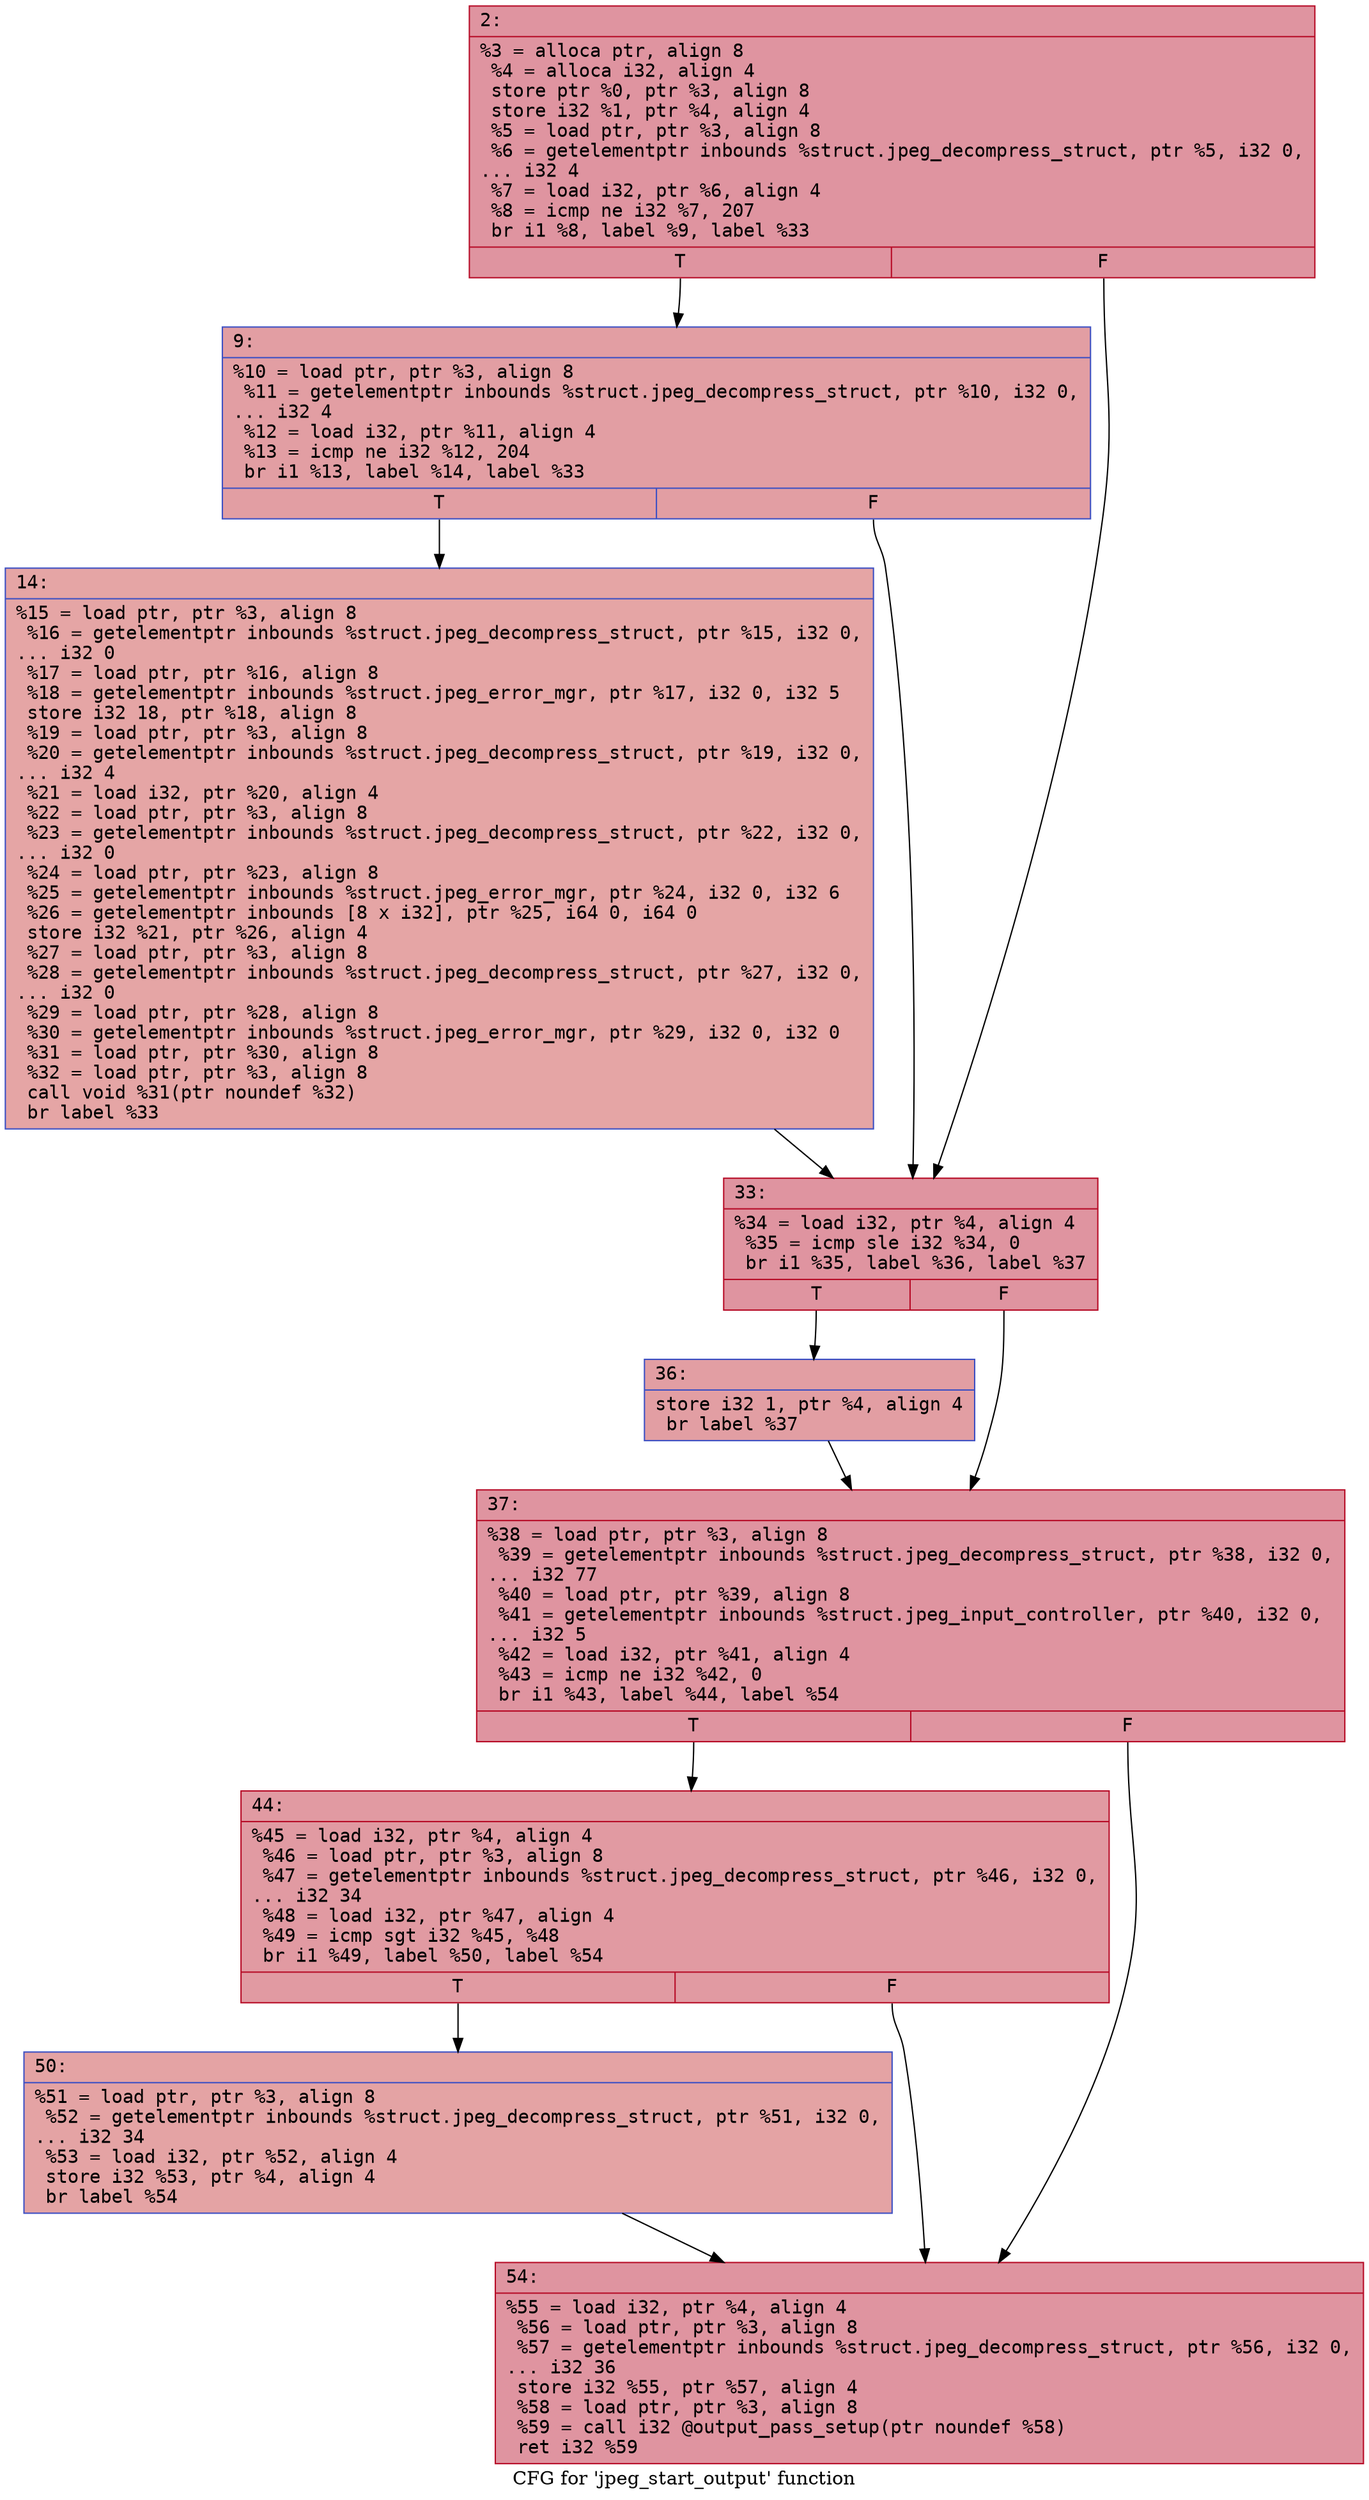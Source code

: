 digraph "CFG for 'jpeg_start_output' function" {
	label="CFG for 'jpeg_start_output' function";

	Node0x600000d17250 [shape=record,color="#b70d28ff", style=filled, fillcolor="#b70d2870" fontname="Courier",label="{2:\l|  %3 = alloca ptr, align 8\l  %4 = alloca i32, align 4\l  store ptr %0, ptr %3, align 8\l  store i32 %1, ptr %4, align 4\l  %5 = load ptr, ptr %3, align 8\l  %6 = getelementptr inbounds %struct.jpeg_decompress_struct, ptr %5, i32 0,\l... i32 4\l  %7 = load i32, ptr %6, align 4\l  %8 = icmp ne i32 %7, 207\l  br i1 %8, label %9, label %33\l|{<s0>T|<s1>F}}"];
	Node0x600000d17250:s0 -> Node0x600000d172a0[tooltip="2 -> 9\nProbability 50.00%" ];
	Node0x600000d17250:s1 -> Node0x600000d17340[tooltip="2 -> 33\nProbability 50.00%" ];
	Node0x600000d172a0 [shape=record,color="#3d50c3ff", style=filled, fillcolor="#be242e70" fontname="Courier",label="{9:\l|  %10 = load ptr, ptr %3, align 8\l  %11 = getelementptr inbounds %struct.jpeg_decompress_struct, ptr %10, i32 0,\l... i32 4\l  %12 = load i32, ptr %11, align 4\l  %13 = icmp ne i32 %12, 204\l  br i1 %13, label %14, label %33\l|{<s0>T|<s1>F}}"];
	Node0x600000d172a0:s0 -> Node0x600000d172f0[tooltip="9 -> 14\nProbability 50.00%" ];
	Node0x600000d172a0:s1 -> Node0x600000d17340[tooltip="9 -> 33\nProbability 50.00%" ];
	Node0x600000d172f0 [shape=record,color="#3d50c3ff", style=filled, fillcolor="#c5333470" fontname="Courier",label="{14:\l|  %15 = load ptr, ptr %3, align 8\l  %16 = getelementptr inbounds %struct.jpeg_decompress_struct, ptr %15, i32 0,\l... i32 0\l  %17 = load ptr, ptr %16, align 8\l  %18 = getelementptr inbounds %struct.jpeg_error_mgr, ptr %17, i32 0, i32 5\l  store i32 18, ptr %18, align 8\l  %19 = load ptr, ptr %3, align 8\l  %20 = getelementptr inbounds %struct.jpeg_decompress_struct, ptr %19, i32 0,\l... i32 4\l  %21 = load i32, ptr %20, align 4\l  %22 = load ptr, ptr %3, align 8\l  %23 = getelementptr inbounds %struct.jpeg_decompress_struct, ptr %22, i32 0,\l... i32 0\l  %24 = load ptr, ptr %23, align 8\l  %25 = getelementptr inbounds %struct.jpeg_error_mgr, ptr %24, i32 0, i32 6\l  %26 = getelementptr inbounds [8 x i32], ptr %25, i64 0, i64 0\l  store i32 %21, ptr %26, align 4\l  %27 = load ptr, ptr %3, align 8\l  %28 = getelementptr inbounds %struct.jpeg_decompress_struct, ptr %27, i32 0,\l... i32 0\l  %29 = load ptr, ptr %28, align 8\l  %30 = getelementptr inbounds %struct.jpeg_error_mgr, ptr %29, i32 0, i32 0\l  %31 = load ptr, ptr %30, align 8\l  %32 = load ptr, ptr %3, align 8\l  call void %31(ptr noundef %32)\l  br label %33\l}"];
	Node0x600000d172f0 -> Node0x600000d17340[tooltip="14 -> 33\nProbability 100.00%" ];
	Node0x600000d17340 [shape=record,color="#b70d28ff", style=filled, fillcolor="#b70d2870" fontname="Courier",label="{33:\l|  %34 = load i32, ptr %4, align 4\l  %35 = icmp sle i32 %34, 0\l  br i1 %35, label %36, label %37\l|{<s0>T|<s1>F}}"];
	Node0x600000d17340:s0 -> Node0x600000d17390[tooltip="33 -> 36\nProbability 50.00%" ];
	Node0x600000d17340:s1 -> Node0x600000d173e0[tooltip="33 -> 37\nProbability 50.00%" ];
	Node0x600000d17390 [shape=record,color="#3d50c3ff", style=filled, fillcolor="#be242e70" fontname="Courier",label="{36:\l|  store i32 1, ptr %4, align 4\l  br label %37\l}"];
	Node0x600000d17390 -> Node0x600000d173e0[tooltip="36 -> 37\nProbability 100.00%" ];
	Node0x600000d173e0 [shape=record,color="#b70d28ff", style=filled, fillcolor="#b70d2870" fontname="Courier",label="{37:\l|  %38 = load ptr, ptr %3, align 8\l  %39 = getelementptr inbounds %struct.jpeg_decompress_struct, ptr %38, i32 0,\l... i32 77\l  %40 = load ptr, ptr %39, align 8\l  %41 = getelementptr inbounds %struct.jpeg_input_controller, ptr %40, i32 0,\l... i32 5\l  %42 = load i32, ptr %41, align 4\l  %43 = icmp ne i32 %42, 0\l  br i1 %43, label %44, label %54\l|{<s0>T|<s1>F}}"];
	Node0x600000d173e0:s0 -> Node0x600000d17430[tooltip="37 -> 44\nProbability 62.50%" ];
	Node0x600000d173e0:s1 -> Node0x600000d174d0[tooltip="37 -> 54\nProbability 37.50%" ];
	Node0x600000d17430 [shape=record,color="#b70d28ff", style=filled, fillcolor="#bb1b2c70" fontname="Courier",label="{44:\l|  %45 = load i32, ptr %4, align 4\l  %46 = load ptr, ptr %3, align 8\l  %47 = getelementptr inbounds %struct.jpeg_decompress_struct, ptr %46, i32 0,\l... i32 34\l  %48 = load i32, ptr %47, align 4\l  %49 = icmp sgt i32 %45, %48\l  br i1 %49, label %50, label %54\l|{<s0>T|<s1>F}}"];
	Node0x600000d17430:s0 -> Node0x600000d17480[tooltip="44 -> 50\nProbability 50.00%" ];
	Node0x600000d17430:s1 -> Node0x600000d174d0[tooltip="44 -> 54\nProbability 50.00%" ];
	Node0x600000d17480 [shape=record,color="#3d50c3ff", style=filled, fillcolor="#c32e3170" fontname="Courier",label="{50:\l|  %51 = load ptr, ptr %3, align 8\l  %52 = getelementptr inbounds %struct.jpeg_decompress_struct, ptr %51, i32 0,\l... i32 34\l  %53 = load i32, ptr %52, align 4\l  store i32 %53, ptr %4, align 4\l  br label %54\l}"];
	Node0x600000d17480 -> Node0x600000d174d0[tooltip="50 -> 54\nProbability 100.00%" ];
	Node0x600000d174d0 [shape=record,color="#b70d28ff", style=filled, fillcolor="#b70d2870" fontname="Courier",label="{54:\l|  %55 = load i32, ptr %4, align 4\l  %56 = load ptr, ptr %3, align 8\l  %57 = getelementptr inbounds %struct.jpeg_decompress_struct, ptr %56, i32 0,\l... i32 36\l  store i32 %55, ptr %57, align 4\l  %58 = load ptr, ptr %3, align 8\l  %59 = call i32 @output_pass_setup(ptr noundef %58)\l  ret i32 %59\l}"];
}
